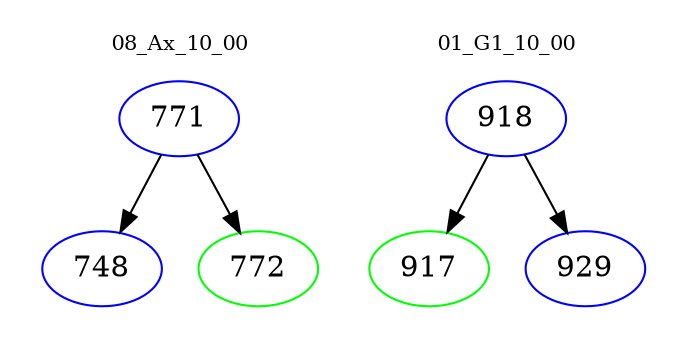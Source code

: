 digraph{
subgraph cluster_0 {
color = white
label = "08_Ax_10_00";
fontsize=10;
T0_771 [label="771", color="blue"]
T0_771 -> T0_748 [color="black"]
T0_748 [label="748", color="blue"]
T0_771 -> T0_772 [color="black"]
T0_772 [label="772", color="green"]
}
subgraph cluster_1 {
color = white
label = "01_G1_10_00";
fontsize=10;
T1_918 [label="918", color="blue"]
T1_918 -> T1_917 [color="black"]
T1_917 [label="917", color="green"]
T1_918 -> T1_929 [color="black"]
T1_929 [label="929", color="blue"]
}
}
